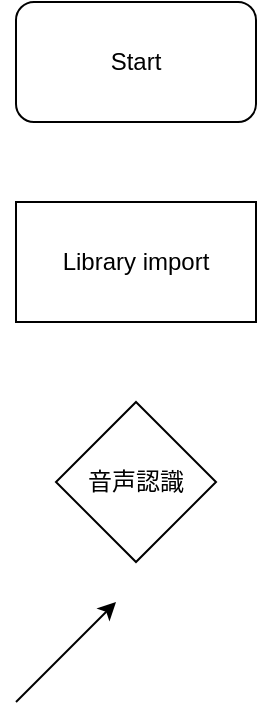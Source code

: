 <mxfile version="12.2.4"><diagram id="JZhBJ6f5SUIW5f7-p97n"><mxGraphModel dx="1117" dy="608" grid="1" gridSize="10" guides="1" tooltips="1" connect="1" arrows="1" fold="1" page="1" pageScale="1" pageWidth="827" pageHeight="1169" math="0" shadow="0"><root><mxCell id="0"/><mxCell id="1" parent="0"/><mxCell id="14" value="音声認識" style="rhombus;whiteSpace=wrap;html=1;" vertex="1" parent="1"><mxGeometry x="320" y="210" width="80" height="80" as="geometry"/></mxCell><mxCell id="15" value="Start" style="rounded=1;whiteSpace=wrap;html=1;" vertex="1" parent="1"><mxGeometry x="300" y="10" width="120" height="60" as="geometry"/></mxCell><mxCell id="16" value="Library import" style="rounded=0;whiteSpace=wrap;html=1;" vertex="1" parent="1"><mxGeometry x="300" y="110" width="120" height="60" as="geometry"/></mxCell><mxCell id="19" value="" style="endArrow=classic;html=1;" edge="1" parent="1"><mxGeometry width="50" height="50" relative="1" as="geometry"><mxPoint x="300" y="360" as="sourcePoint"/><mxPoint x="350" y="310" as="targetPoint"/></mxGeometry></mxCell></root></mxGraphModel></diagram></mxfile>